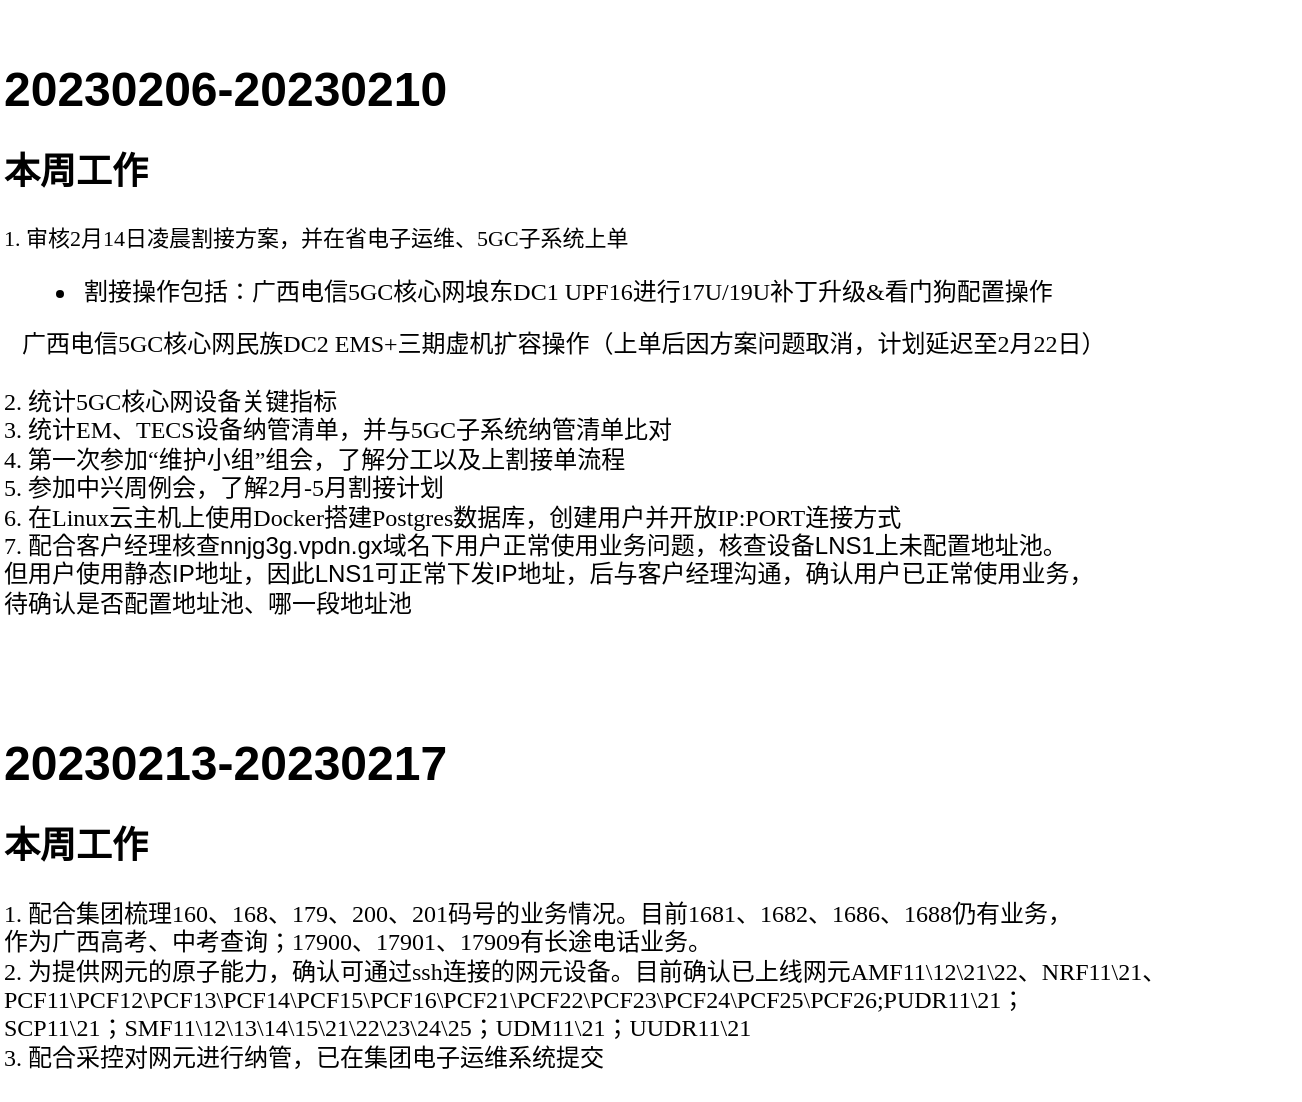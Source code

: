 <mxfile version="20.8.18" type="github">
  <diagram name="第 1 页" id="y4gm_-KfzbwpHg6c1PfQ">
    <mxGraphModel dx="1674" dy="1933" grid="1" gridSize="10" guides="1" tooltips="1" connect="1" arrows="1" fold="1" page="1" pageScale="1" pageWidth="827" pageHeight="1169" math="0" shadow="0">
      <root>
        <mxCell id="0" />
        <mxCell id="1" parent="0" />
        <mxCell id="x1p29n8qixUkfzAq273U-1" value="&lt;h1 style=&quot;line-height: 120%;&quot;&gt;20230206-20230210&lt;/h1&gt;&lt;h2 style=&quot;line-height: 120%;&quot;&gt;&lt;font face=&quot;Lucida Console&quot;&gt;本周工作&lt;/font&gt;&lt;/h2&gt;&lt;div style=&quot;line-height: 120%;&quot;&gt;&lt;font style=&quot;font-size: 11px;&quot; face=&quot;Lucida Console&quot;&gt;1. 审核2月14日凌晨割接方案，并在省电子运维、5GC子系统上单&lt;/font&gt;&lt;/div&gt;&lt;div style=&quot;line-height: 120%;&quot;&gt;&lt;ul style=&quot;line-height: 120%;&quot;&gt;&lt;li&gt;&lt;font style=&quot;&quot; face=&quot;Lucida Console&quot;&gt;割接操作包括：广西电信5GC核心网埌东DC1 UPF16进行17U/19U补丁升级&amp;amp;看门狗配置操作&lt;/font&gt;&lt;/li&gt;&lt;/ul&gt;&lt;font face=&quot;Lucida Console&quot;&gt;&lt;span style=&quot;&quot;&gt; &lt;/span&gt;&lt;span style=&quot;&quot;&gt; &lt;/span&gt;&amp;nbsp;&lt;span style=&quot;&quot;&gt; &lt;/span&gt;&lt;span style=&quot;&quot;&gt; &lt;/span&gt;&amp;nbsp;广西电信5GC核心网民族DC2 EMS+三期虚机扩容操作（上单后因方案问题取消，计划延迟至2月22日）&lt;br&gt;&lt;/font&gt;&lt;div&gt;&lt;div&gt;&lt;div&gt;&lt;font face=&quot;Lucida Console&quot;&gt;&lt;br&gt;&lt;/font&gt;&lt;/div&gt;&lt;/div&gt;&lt;/div&gt;&lt;div&gt;&lt;font face=&quot;Lucida Console&quot;&gt;2. 统计5GC核心网设备关键指标&lt;/font&gt;&lt;/div&gt;&lt;div&gt;&lt;font face=&quot;Lucida Console&quot;&gt;3. 统计EM、TECS设备纳管清单，并与5GC子系统纳管清单比对&lt;/font&gt;&lt;/div&gt;&lt;div&gt;&lt;font face=&quot;Lucida Console&quot;&gt;4. 第一次参加“维护小组”组会，了解分工以及上割接单流程&lt;/font&gt;&lt;/div&gt;&lt;div&gt;&lt;font face=&quot;Lucida Console&quot;&gt;5. 参加中兴周例会，了解2月-5月割接计划&lt;/font&gt;&lt;/div&gt;&lt;div&gt;&lt;font face=&quot;Lucida Console&quot;&gt;6. 在Linux云主机上使用Docker搭建Postgres数据库，创建用户并开放IP:PORT连接方式&lt;/font&gt;&lt;/div&gt;&lt;div&gt;&lt;font face=&quot;Lucida Console&quot;&gt;7. 配合客户经理核查&lt;/font&gt;nnjg3g.vpdn.gx域名下用户正常使用业务问题，核查设备LNS1上未配置地址池。&lt;/div&gt;&lt;div&gt;但用户使用静态IP地址，因此LNS1可正常下发IP地址，后与客户经理沟通，确认用户已正常使用业务，&lt;/div&gt;&lt;div&gt;待确认是否配置地址池、哪一段地址池&lt;/div&gt;&lt;div&gt;&lt;br&gt;&lt;/div&gt;&lt;div&gt;&lt;br&gt;&lt;/div&gt;&lt;div&gt;&lt;br&gt;&lt;/div&gt;&lt;div&gt;&lt;h1 style=&quot;border-color: var(--border-color); line-height: 28.8px;&quot;&gt;20230213-20230217&lt;/h1&gt;&lt;/div&gt;&lt;div&gt;&lt;h2 style=&quot;border-color: var(--border-color); line-height: 21.6px;&quot;&gt;&lt;font style=&quot;border-color: var(--border-color);&quot; face=&quot;Lucida Console&quot;&gt;本周工作&lt;/font&gt;&lt;/h2&gt;&lt;/div&gt;&lt;div&gt;&lt;font style=&quot;border-color: var(--border-color);&quot; face=&quot;Lucida Console&quot;&gt;1. 配合集团梳理160、168、179、200、201码号的业务情况。目前1681、1682、1686、1688仍有业务，&lt;/font&gt;&lt;/div&gt;&lt;div&gt;&lt;font style=&quot;border-color: var(--border-color);&quot; face=&quot;Lucida Console&quot;&gt;作为广西高考、中考查询；17900、17901、17909有长途电话业务。&lt;/font&gt;&lt;/div&gt;&lt;div&gt;&lt;font style=&quot;border-color: var(--border-color);&quot; face=&quot;Lucida Console&quot;&gt;2. 为提供网元的原子能力，确认可通过ssh连接的网元设备。目前确认已上线网元AMF11\12\21\22、NRF11\21、&lt;/font&gt;&lt;/div&gt;&lt;div&gt;&lt;font style=&quot;border-color: var(--border-color);&quot; face=&quot;Lucida Console&quot;&gt;PCF11\PCF12\PCF13\PCF14\PCF15\PCF16\PCF21\PCF22\PCF23\PCF24\PCF25\PCF26;PUDR11\21；&lt;/font&gt;&lt;/div&gt;&lt;div&gt;&lt;font style=&quot;border-color: var(--border-color);&quot; face=&quot;Lucida Console&quot;&gt;SCP11\21；SMF11\12\13\14\15\21\22\23\24\25；UDM11\21；UUDR11\21&lt;/font&gt;&lt;/div&gt;&lt;div&gt;&lt;font style=&quot;border-color: var(--border-color);&quot; face=&quot;Lucida Console&quot;&gt;3. 配合采控对网元进行纳管，已在集团电子运维系统提交&lt;/font&gt;&lt;/div&gt;&lt;/div&gt;" style="text;html=1;align=left;verticalAlign=middle;resizable=0;points=[];autosize=1;strokeColor=none;fillColor=none;" parent="1" vertex="1">
          <mxGeometry x="20" y="-220" width="650" height="550" as="geometry" />
        </mxCell>
      </root>
    </mxGraphModel>
  </diagram>
</mxfile>
